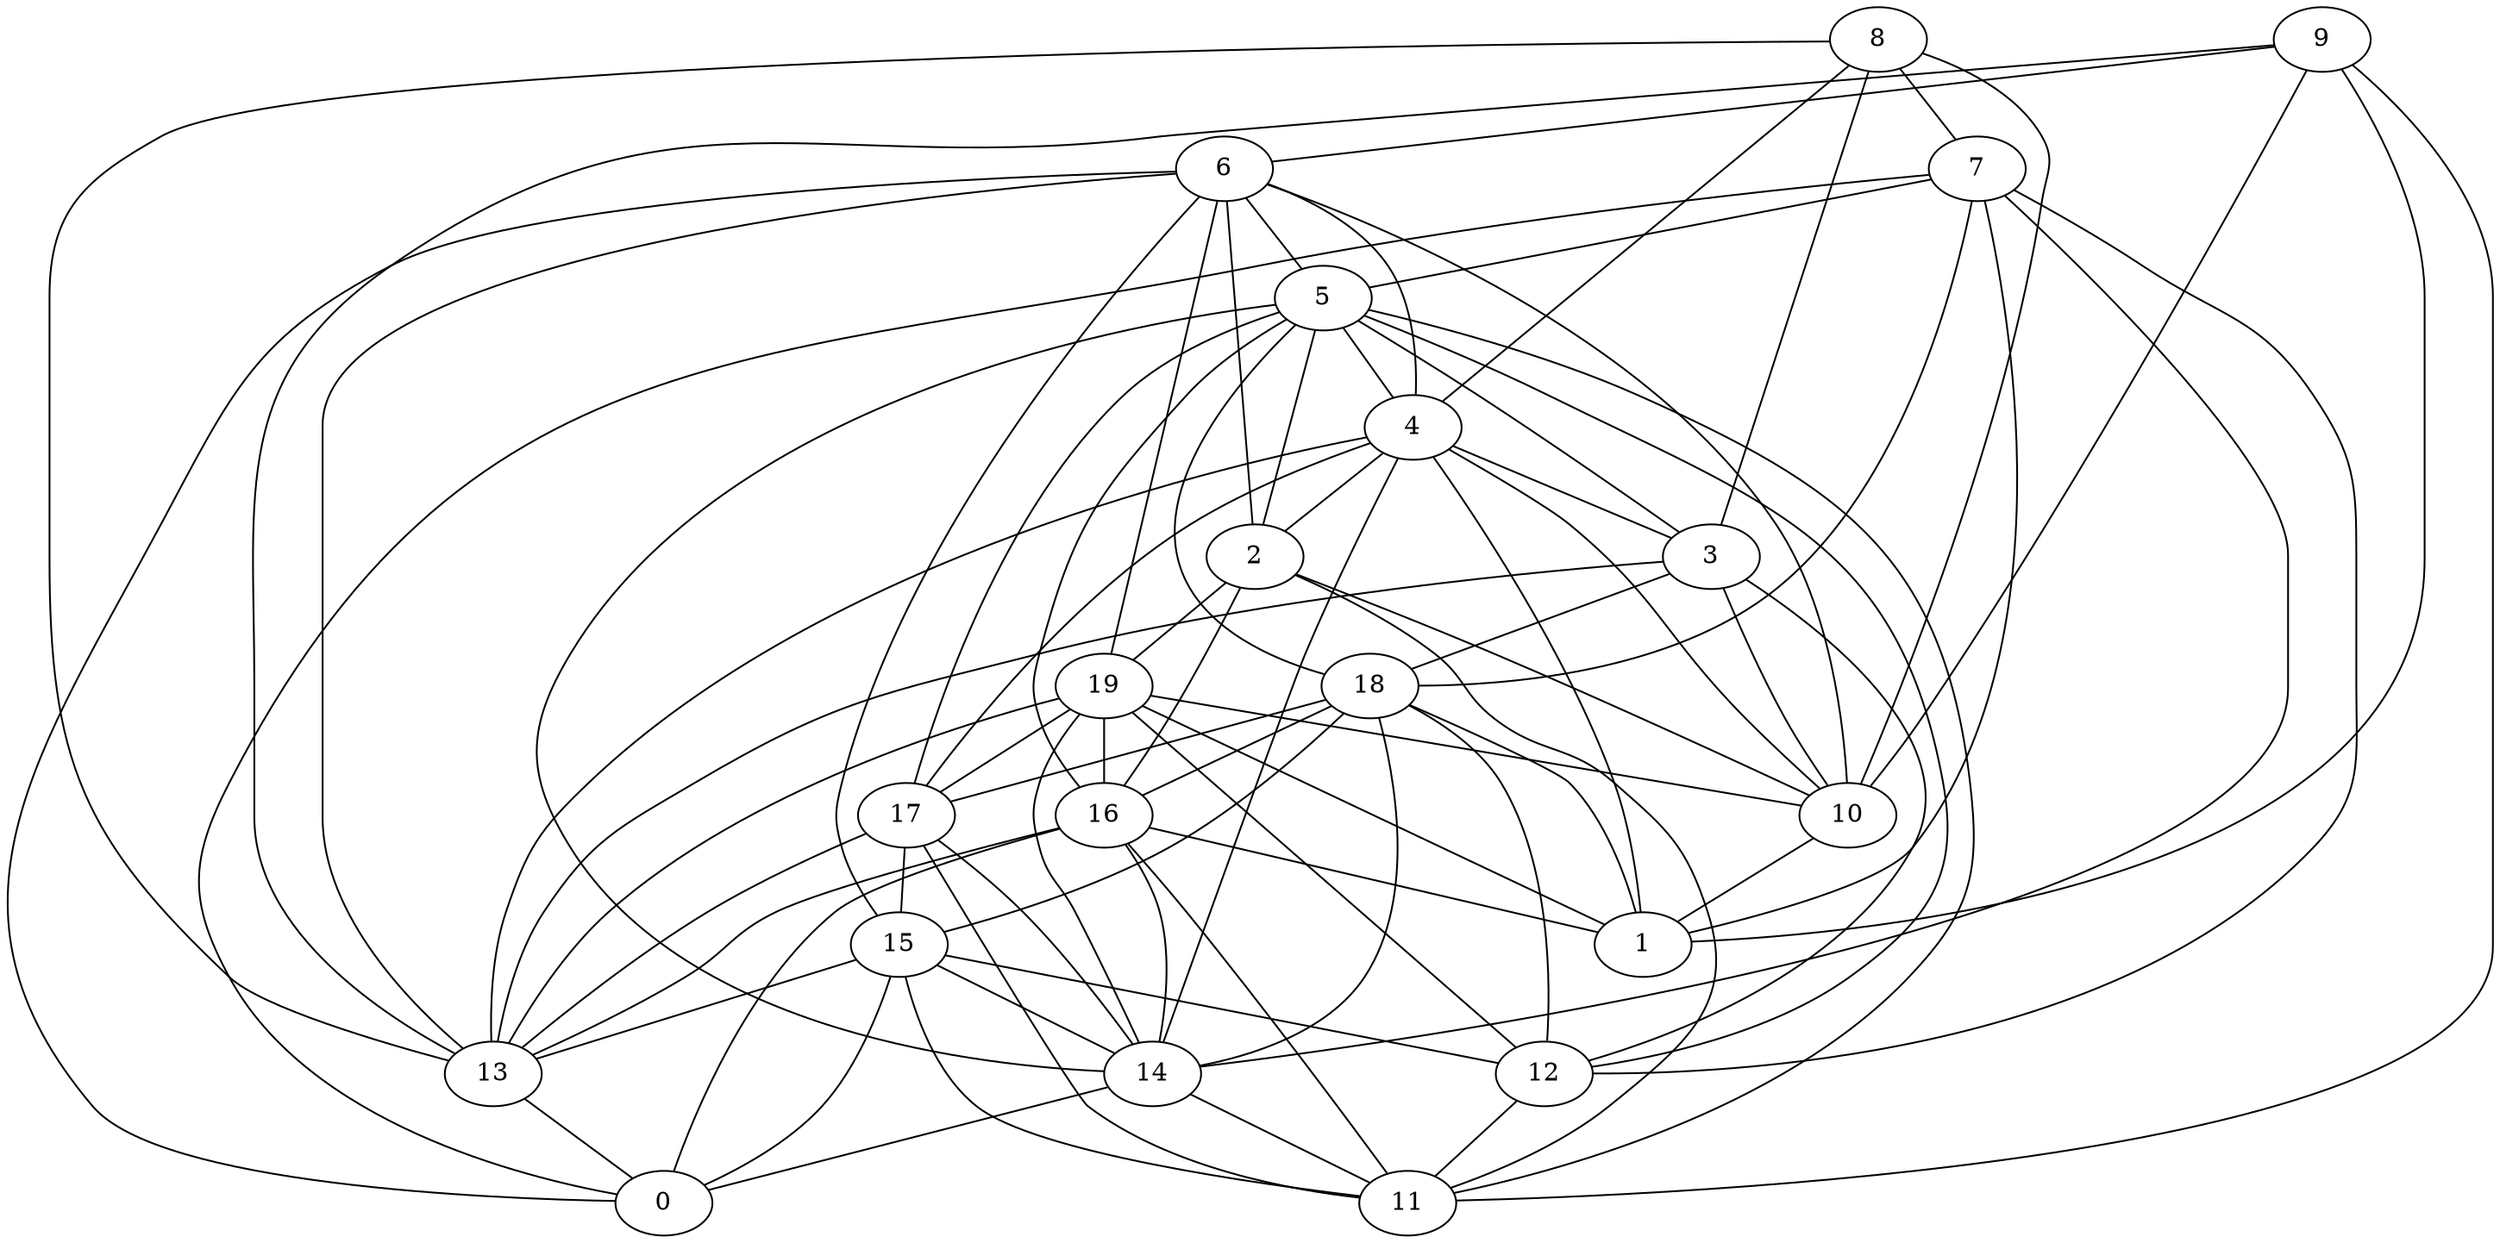 digraph GG_graph {

subgraph G_graph {
edge [color = black]
"9" -> "10" [dir = none]
"9" -> "6" [dir = none]
"4" -> "13" [dir = none]
"4" -> "1" [dir = none]
"4" -> "10" [dir = none]
"4" -> "14" [dir = none]
"5" -> "16" [dir = none]
"5" -> "3" [dir = none]
"5" -> "4" [dir = none]
"5" -> "14" [dir = none]
"2" -> "11" [dir = none]
"2" -> "10" [dir = none]
"8" -> "4" [dir = none]
"8" -> "13" [dir = none]
"16" -> "13" [dir = none]
"3" -> "12" [dir = none]
"7" -> "12" [dir = none]
"7" -> "14" [dir = none]
"7" -> "1" [dir = none]
"7" -> "5" [dir = none]
"17" -> "15" [dir = none]
"17" -> "11" [dir = none]
"17" -> "13" [dir = none]
"18" -> "16" [dir = none]
"18" -> "17" [dir = none]
"15" -> "13" [dir = none]
"15" -> "14" [dir = none]
"15" -> "12" [dir = none]
"15" -> "11" [dir = none]
"6" -> "5" [dir = none]
"6" -> "13" [dir = none]
"6" -> "0" [dir = none]
"19" -> "17" [dir = none]
"19" -> "13" [dir = none]
"19" -> "10" [dir = none]
"19" -> "1" [dir = none]
"14" -> "11" [dir = none]
"14" -> "0" [dir = none]
"3" -> "18" [dir = none]
"19" -> "14" [dir = none]
"6" -> "4" [dir = none]
"3" -> "13" [dir = none]
"6" -> "15" [dir = none]
"3" -> "10" [dir = none]
"18" -> "12" [dir = none]
"6" -> "10" [dir = none]
"18" -> "15" [dir = none]
"17" -> "14" [dir = none]
"8" -> "7" [dir = none]
"19" -> "12" [dir = none]
"8" -> "10" [dir = none]
"19" -> "16" [dir = none]
"8" -> "3" [dir = none]
"9" -> "11" [dir = none]
"16" -> "14" [dir = none]
"16" -> "11" [dir = none]
"18" -> "1" [dir = none]
"5" -> "2" [dir = none]
"15" -> "0" [dir = none]
"16" -> "0" [dir = none]
"2" -> "19" [dir = none]
"2" -> "16" [dir = none]
"13" -> "0" [dir = none]
"9" -> "1" [dir = none]
"5" -> "11" [dir = none]
"5" -> "12" [dir = none]
"5" -> "18" [dir = none]
"4" -> "17" [dir = none]
"12" -> "11" [dir = none]
"4" -> "2" [dir = none]
"7" -> "0" [dir = none]
"16" -> "1" [dir = none]
"18" -> "14" [dir = none]
"10" -> "1" [dir = none]
"6" -> "2" [dir = none]
"7" -> "18" [dir = none]
"9" -> "13" [dir = none]
"5" -> "17" [dir = none]
"6" -> "19" [dir = none]
"4" -> "3" [dir = none]
}

}
